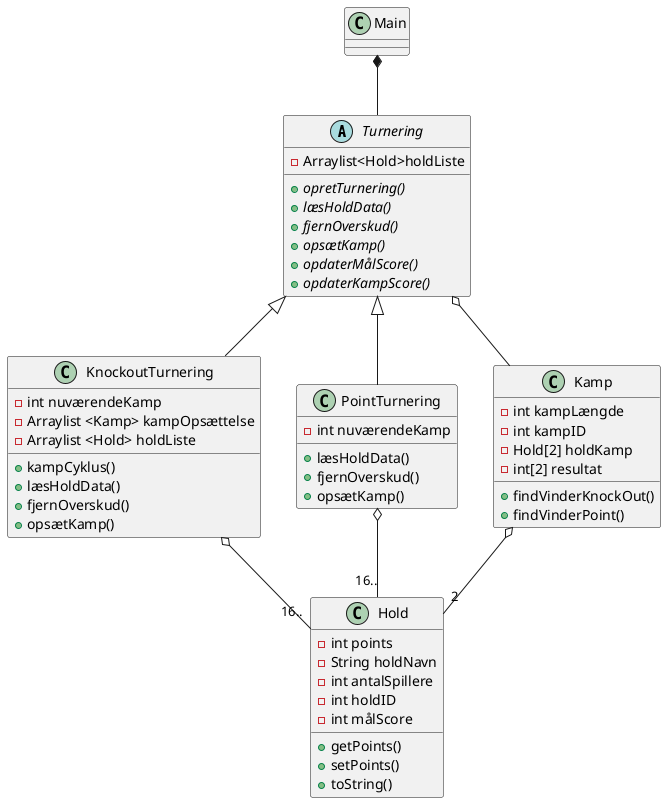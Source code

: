 @startuml
'https://plantuml.com/class-diagram

abstract class Turnering
class Main
class Hold
class KnockoutTurnering
class PointTurnering
class Kamp

Main *-- Turnering
Turnering <|-- KnockoutTurnering
Turnering<|-- PointTurnering
KnockoutTurnering o-- "16.." Hold
PointTurnering o-- "16.." Hold
Turnering o-- Kamp
Kamp o-- "2" Hold


class Main {

}
class Kamp{
- int kampLængde
- int kampID
- Hold[2] holdKamp
- int[2] resultat
+ findVinderKnockOut()
+ findVinderPoint()
}

class Hold{
- int points
- String holdNavn
- int antalSpillere
- int holdID
- int målScore
+ getPoints()
+ setPoints()
+ toString()

}
abstract class Turnering{
- Arraylist<Hold>holdListe
+ {abstract}opretTurnering()
+ {abstract}læsHoldData()
+ {abstract}fjernOverskud()
+ {abstract}opsætKamp()
+ {abstract}opdaterMålScore()
+ {abstract}opdaterKampScore()
}
class KnockoutTurnering{
- int nuværendeKamp
- Arraylist <Kamp> kampOpsættelse
- Arraylist <Hold> holdListe
+ kampCyklus()
+ læsHoldData()
+ fjernOverskud()
+ opsætKamp()
}
class PointTurnering{
- int nuværendeKamp
+ læsHoldData()
+ fjernOverskud()
+ opsætKamp()
}


@enduml
